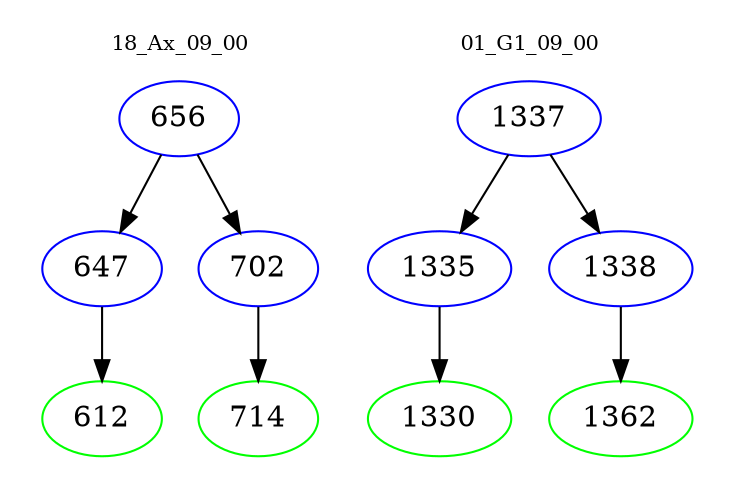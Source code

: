 digraph{
subgraph cluster_0 {
color = white
label = "18_Ax_09_00";
fontsize=10;
T0_656 [label="656", color="blue"]
T0_656 -> T0_647 [color="black"]
T0_647 [label="647", color="blue"]
T0_647 -> T0_612 [color="black"]
T0_612 [label="612", color="green"]
T0_656 -> T0_702 [color="black"]
T0_702 [label="702", color="blue"]
T0_702 -> T0_714 [color="black"]
T0_714 [label="714", color="green"]
}
subgraph cluster_1 {
color = white
label = "01_G1_09_00";
fontsize=10;
T1_1337 [label="1337", color="blue"]
T1_1337 -> T1_1335 [color="black"]
T1_1335 [label="1335", color="blue"]
T1_1335 -> T1_1330 [color="black"]
T1_1330 [label="1330", color="green"]
T1_1337 -> T1_1338 [color="black"]
T1_1338 [label="1338", color="blue"]
T1_1338 -> T1_1362 [color="black"]
T1_1362 [label="1362", color="green"]
}
}
